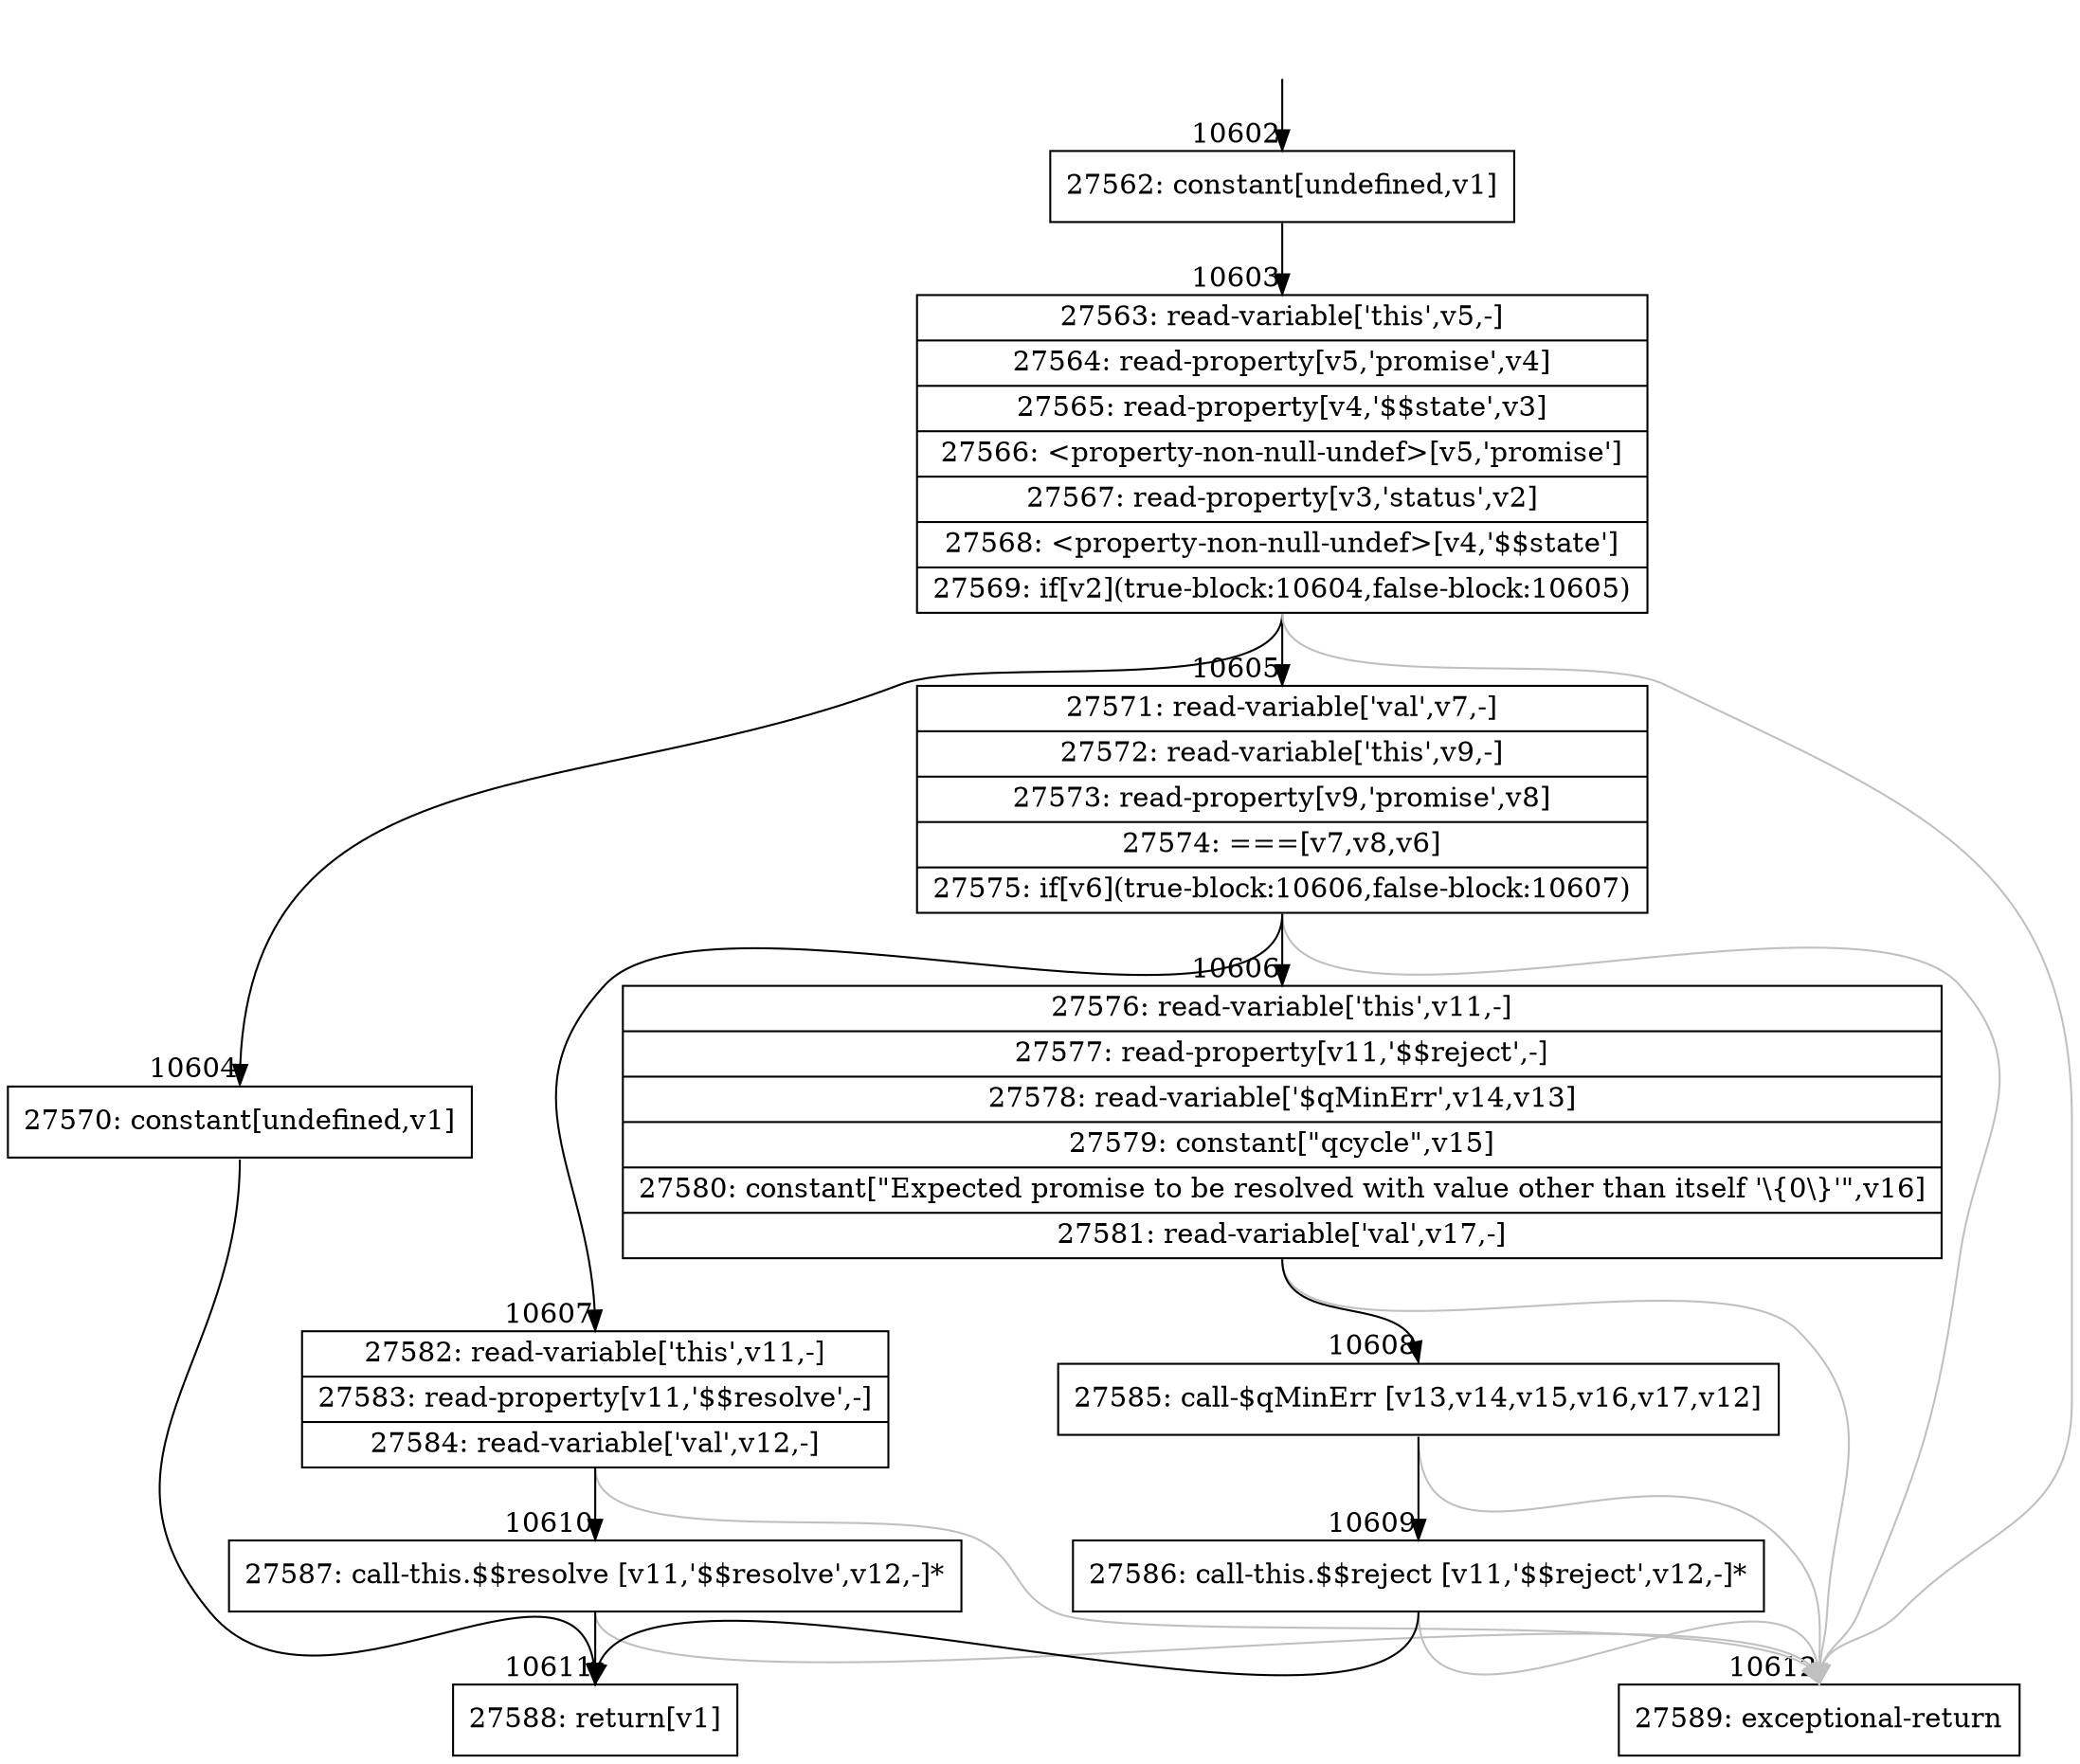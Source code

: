 digraph {
rankdir="TD"
BB_entry814[shape=none,label=""];
BB_entry814 -> BB10602 [tailport=s, headport=n, headlabel="    10602"]
BB10602 [shape=record label="{27562: constant[undefined,v1]}" ] 
BB10602 -> BB10603 [tailport=s, headport=n, headlabel="      10603"]
BB10603 [shape=record label="{27563: read-variable['this',v5,-]|27564: read-property[v5,'promise',v4]|27565: read-property[v4,'$$state',v3]|27566: \<property-non-null-undef\>[v5,'promise']|27567: read-property[v3,'status',v2]|27568: \<property-non-null-undef\>[v4,'$$state']|27569: if[v2](true-block:10604,false-block:10605)}" ] 
BB10603 -> BB10604 [tailport=s, headport=n, headlabel="      10604"]
BB10603 -> BB10605 [tailport=s, headport=n, headlabel="      10605"]
BB10603 -> BB10612 [tailport=s, headport=n, color=gray, headlabel="      10612"]
BB10604 [shape=record label="{27570: constant[undefined,v1]}" ] 
BB10604 -> BB10611 [tailport=s, headport=n, headlabel="      10611"]
BB10605 [shape=record label="{27571: read-variable['val',v7,-]|27572: read-variable['this',v9,-]|27573: read-property[v9,'promise',v8]|27574: ===[v7,v8,v6]|27575: if[v6](true-block:10606,false-block:10607)}" ] 
BB10605 -> BB10606 [tailport=s, headport=n, headlabel="      10606"]
BB10605 -> BB10607 [tailport=s, headport=n, headlabel="      10607"]
BB10605 -> BB10612 [tailport=s, headport=n, color=gray]
BB10606 [shape=record label="{27576: read-variable['this',v11,-]|27577: read-property[v11,'$$reject',-]|27578: read-variable['$qMinErr',v14,v13]|27579: constant[\"qcycle\",v15]|27580: constant[\"Expected promise to be resolved with value other than itself '\\\{0\\\}'\",v16]|27581: read-variable['val',v17,-]}" ] 
BB10606 -> BB10608 [tailport=s, headport=n, headlabel="      10608"]
BB10606 -> BB10612 [tailport=s, headport=n, color=gray]
BB10607 [shape=record label="{27582: read-variable['this',v11,-]|27583: read-property[v11,'$$resolve',-]|27584: read-variable['val',v12,-]}" ] 
BB10607 -> BB10610 [tailport=s, headport=n, headlabel="      10610"]
BB10607 -> BB10612 [tailport=s, headport=n, color=gray]
BB10608 [shape=record label="{27585: call-$qMinErr [v13,v14,v15,v16,v17,v12]}" ] 
BB10608 -> BB10609 [tailport=s, headport=n, headlabel="      10609"]
BB10608 -> BB10612 [tailport=s, headport=n, color=gray]
BB10609 [shape=record label="{27586: call-this.$$reject [v11,'$$reject',v12,-]*}" ] 
BB10609 -> BB10611 [tailport=s, headport=n]
BB10609 -> BB10612 [tailport=s, headport=n, color=gray]
BB10610 [shape=record label="{27587: call-this.$$resolve [v11,'$$resolve',v12,-]*}" ] 
BB10610 -> BB10611 [tailport=s, headport=n]
BB10610 -> BB10612 [tailport=s, headport=n, color=gray]
BB10611 [shape=record label="{27588: return[v1]}" ] 
BB10612 [shape=record label="{27589: exceptional-return}" ] 
//#$~ 14605
}
